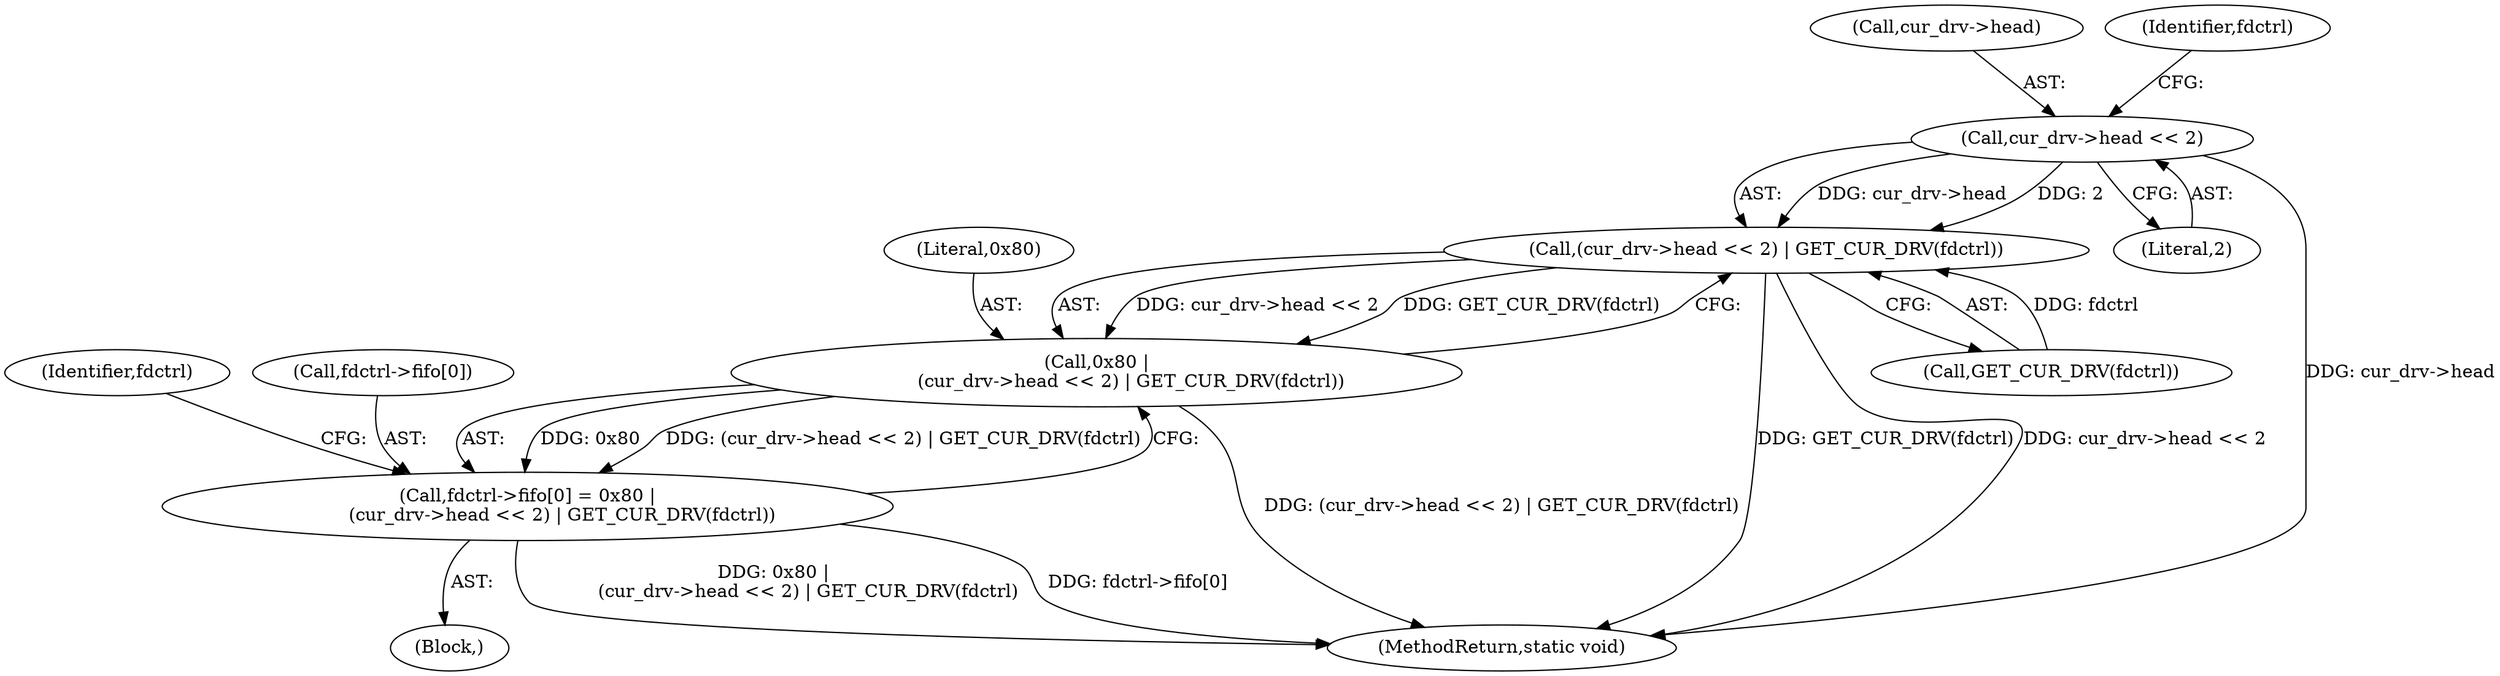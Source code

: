digraph "0_qemu_e907746266721f305d67bc0718795fedee2e824c@pointer" {
"1000182" [label="(Call,cur_drv->head << 2)"];
"1000181" [label="(Call,(cur_drv->head << 2) | GET_CUR_DRV(fdctrl))"];
"1000179" [label="(Call,0x80 |\n            (cur_drv->head << 2) | GET_CUR_DRV(fdctrl))"];
"1000173" [label="(Call,fdctrl->fifo[0] = 0x80 |\n            (cur_drv->head << 2) | GET_CUR_DRV(fdctrl))"];
"1000173" [label="(Call,fdctrl->fifo[0] = 0x80 |\n            (cur_drv->head << 2) | GET_CUR_DRV(fdctrl))"];
"1000190" [label="(Identifier,fdctrl)"];
"1000186" [label="(Literal,2)"];
"1000172" [label="(Block,)"];
"1000183" [label="(Call,cur_drv->head)"];
"1000192" [label="(MethodReturn,static void)"];
"1000174" [label="(Call,fdctrl->fifo[0])"];
"1000182" [label="(Call,cur_drv->head << 2)"];
"1000181" [label="(Call,(cur_drv->head << 2) | GET_CUR_DRV(fdctrl))"];
"1000179" [label="(Call,0x80 |\n            (cur_drv->head << 2) | GET_CUR_DRV(fdctrl))"];
"1000180" [label="(Literal,0x80)"];
"1000187" [label="(Call,GET_CUR_DRV(fdctrl))"];
"1000188" [label="(Identifier,fdctrl)"];
"1000182" -> "1000181"  [label="AST: "];
"1000182" -> "1000186"  [label="CFG: "];
"1000183" -> "1000182"  [label="AST: "];
"1000186" -> "1000182"  [label="AST: "];
"1000188" -> "1000182"  [label="CFG: "];
"1000182" -> "1000192"  [label="DDG: cur_drv->head"];
"1000182" -> "1000181"  [label="DDG: cur_drv->head"];
"1000182" -> "1000181"  [label="DDG: 2"];
"1000181" -> "1000179"  [label="AST: "];
"1000181" -> "1000187"  [label="CFG: "];
"1000187" -> "1000181"  [label="AST: "];
"1000179" -> "1000181"  [label="CFG: "];
"1000181" -> "1000192"  [label="DDG: GET_CUR_DRV(fdctrl)"];
"1000181" -> "1000192"  [label="DDG: cur_drv->head << 2"];
"1000181" -> "1000179"  [label="DDG: cur_drv->head << 2"];
"1000181" -> "1000179"  [label="DDG: GET_CUR_DRV(fdctrl)"];
"1000187" -> "1000181"  [label="DDG: fdctrl"];
"1000179" -> "1000173"  [label="AST: "];
"1000180" -> "1000179"  [label="AST: "];
"1000173" -> "1000179"  [label="CFG: "];
"1000179" -> "1000192"  [label="DDG: (cur_drv->head << 2) | GET_CUR_DRV(fdctrl)"];
"1000179" -> "1000173"  [label="DDG: 0x80"];
"1000179" -> "1000173"  [label="DDG: (cur_drv->head << 2) | GET_CUR_DRV(fdctrl)"];
"1000173" -> "1000172"  [label="AST: "];
"1000174" -> "1000173"  [label="AST: "];
"1000190" -> "1000173"  [label="CFG: "];
"1000173" -> "1000192"  [label="DDG: 0x80 |\n            (cur_drv->head << 2) | GET_CUR_DRV(fdctrl)"];
"1000173" -> "1000192"  [label="DDG: fdctrl->fifo[0]"];
}
